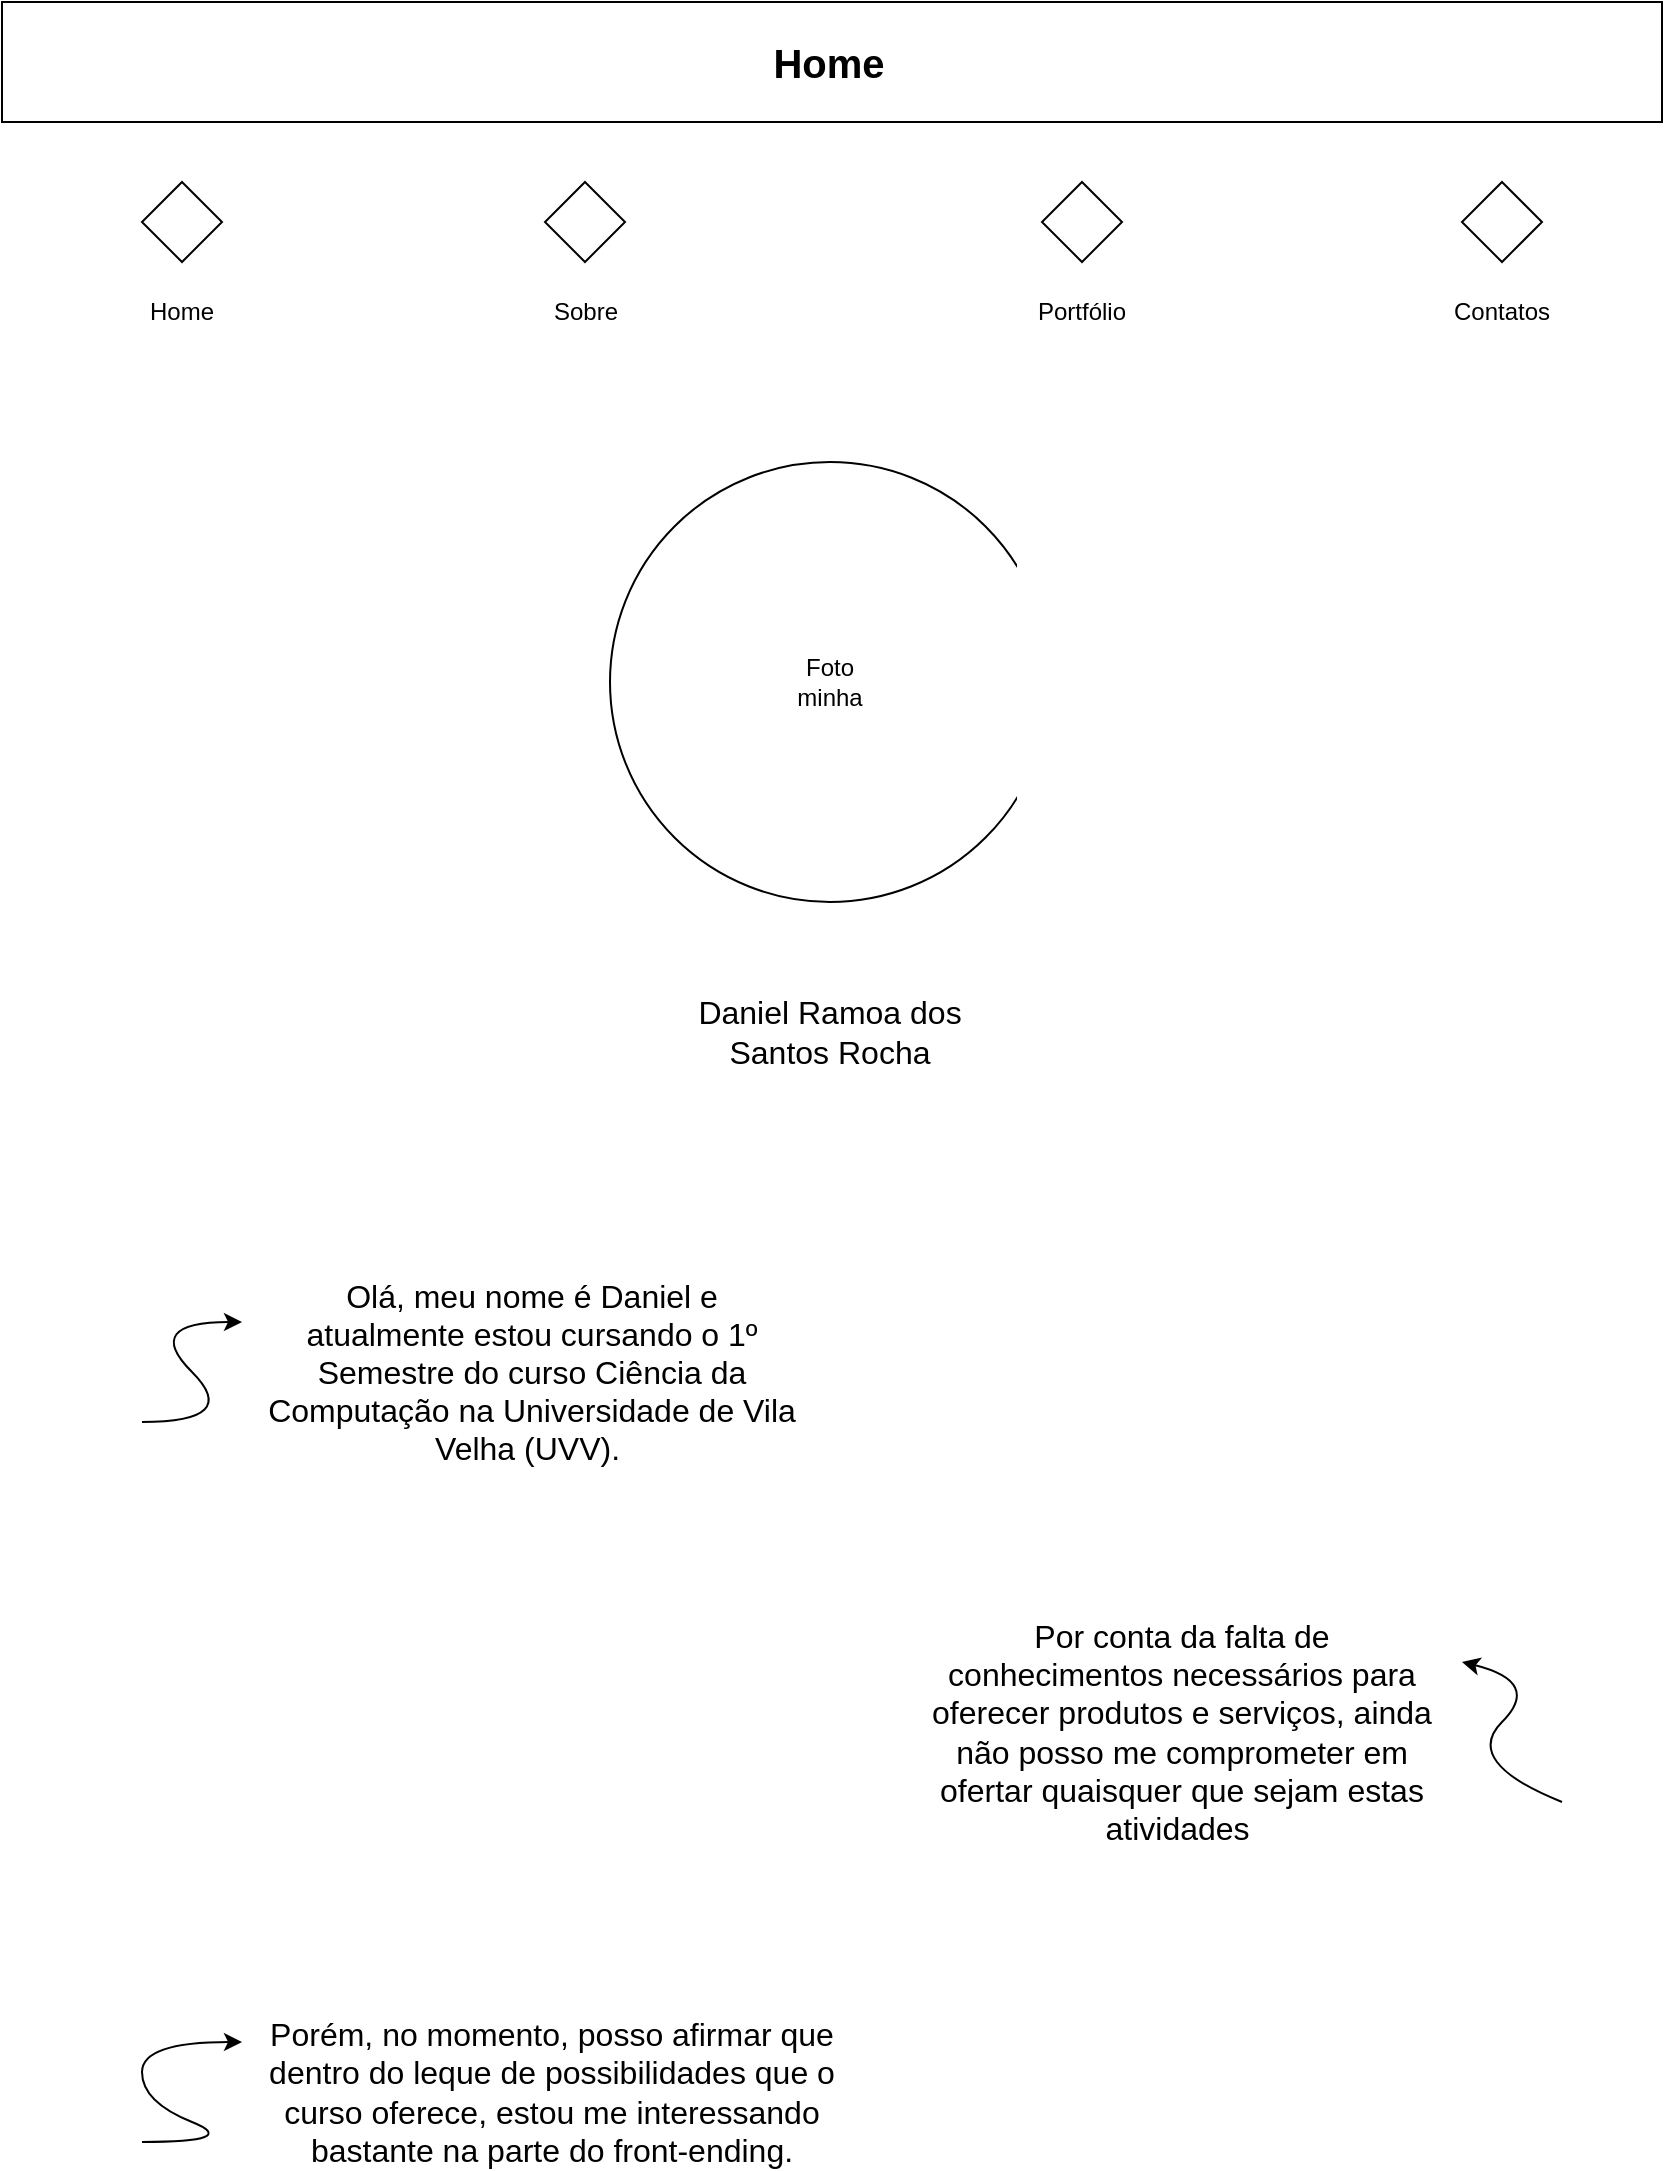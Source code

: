 <mxfile version="24.7.8">
  <diagram name="Página-1" id="0M3PWV4N1hvaJ91ZI4oT">
    <mxGraphModel dx="996" dy="522" grid="1" gridSize="10" guides="1" tooltips="1" connect="1" arrows="1" fold="1" page="1" pageScale="1" pageWidth="827" pageHeight="1169" math="0" shadow="0">
      <root>
        <mxCell id="0" />
        <mxCell id="1" parent="0" />
        <mxCell id="ut1JCKEDM2ATsum3ZU6a-1" value="" style="rounded=0;whiteSpace=wrap;html=1;" vertex="1" parent="1">
          <mxGeometry width="830" height="60" as="geometry" />
        </mxCell>
        <mxCell id="ut1JCKEDM2ATsum3ZU6a-10" value="&lt;font style=&quot;font-size: 16px;&quot;&gt;Daniel Ramoa dos Santos Rocha&lt;/font&gt;" style="text;html=1;align=center;verticalAlign=middle;whiteSpace=wrap;rounded=0;" vertex="1" parent="1">
          <mxGeometry x="340.25" y="500" width="147.5" height="30" as="geometry" />
        </mxCell>
        <mxCell id="ut1JCKEDM2ATsum3ZU6a-11" value="&lt;span style=&quot;font-size: 20px;&quot;&gt;&lt;b&gt;Home&lt;/b&gt;&lt;/span&gt;" style="text;html=1;align=center;verticalAlign=middle;whiteSpace=wrap;rounded=0;" vertex="1" parent="1">
          <mxGeometry x="311" y="15" width="205" height="30" as="geometry" />
        </mxCell>
        <mxCell id="ut1JCKEDM2ATsum3ZU6a-13" value="" style="rhombus;whiteSpace=wrap;html=1;" vertex="1" parent="1">
          <mxGeometry x="271.5" y="90" width="40" height="40" as="geometry" />
        </mxCell>
        <mxCell id="ut1JCKEDM2ATsum3ZU6a-14" value="" style="rhombus;whiteSpace=wrap;html=1;" vertex="1" parent="1">
          <mxGeometry x="520" y="90" width="40" height="40" as="geometry" />
        </mxCell>
        <mxCell id="ut1JCKEDM2ATsum3ZU6a-15" value="" style="rhombus;whiteSpace=wrap;html=1;" vertex="1" parent="1">
          <mxGeometry x="730" y="90" width="40" height="40" as="geometry" />
        </mxCell>
        <mxCell id="ut1JCKEDM2ATsum3ZU6a-17" value="" style="rhombus;whiteSpace=wrap;html=1;" vertex="1" parent="1">
          <mxGeometry x="70" y="90" width="40" height="40" as="geometry" />
        </mxCell>
        <mxCell id="ut1JCKEDM2ATsum3ZU6a-18" value="Home" style="text;html=1;align=center;verticalAlign=middle;whiteSpace=wrap;rounded=0;" vertex="1" parent="1">
          <mxGeometry x="60" y="140" width="60" height="30" as="geometry" />
        </mxCell>
        <mxCell id="ut1JCKEDM2ATsum3ZU6a-19" value="Sobre" style="text;html=1;align=center;verticalAlign=middle;whiteSpace=wrap;rounded=0;" vertex="1" parent="1">
          <mxGeometry x="261.5" y="140" width="60" height="30" as="geometry" />
        </mxCell>
        <mxCell id="ut1JCKEDM2ATsum3ZU6a-20" value="Portfólio" style="text;html=1;align=center;verticalAlign=middle;whiteSpace=wrap;rounded=0;" vertex="1" parent="1">
          <mxGeometry x="510" y="140" width="60" height="30" as="geometry" />
        </mxCell>
        <mxCell id="ut1JCKEDM2ATsum3ZU6a-21" value="Contatos" style="text;html=1;align=center;verticalAlign=middle;whiteSpace=wrap;rounded=0;" vertex="1" parent="1">
          <mxGeometry x="720" y="140" width="60" height="30" as="geometry" />
        </mxCell>
        <mxCell id="ut1JCKEDM2ATsum3ZU6a-22" value="" style="group" vertex="1" connectable="0" parent="1">
          <mxGeometry x="304" y="230" width="220" height="220" as="geometry" />
        </mxCell>
        <mxCell id="ut1JCKEDM2ATsum3ZU6a-8" value="" style="ellipse;whiteSpace=wrap;html=1;aspect=fixed;" vertex="1" parent="ut1JCKEDM2ATsum3ZU6a-22">
          <mxGeometry width="220" height="220" as="geometry" />
        </mxCell>
        <mxCell id="ut1JCKEDM2ATsum3ZU6a-9" value="Foto minha" style="text;html=1;align=center;verticalAlign=middle;whiteSpace=wrap;rounded=0;" vertex="1" parent="ut1JCKEDM2ATsum3ZU6a-22">
          <mxGeometry x="80" y="95" width="60" height="30" as="geometry" />
        </mxCell>
        <mxCell id="ut1JCKEDM2ATsum3ZU6a-23" value="&lt;span style=&quot;font-size: 16px;&quot;&gt;Olá, meu nome é Daniel e atualmente estou cursando o 1º Semestre do curso Ciência da Computação na Universidade de Vila Velha (UVV).&amp;nbsp;&lt;/span&gt;" style="text;html=1;align=center;verticalAlign=middle;whiteSpace=wrap;rounded=0;" vertex="1" parent="1">
          <mxGeometry x="130" y="670" width="270" height="30" as="geometry" />
        </mxCell>
        <mxCell id="ut1JCKEDM2ATsum3ZU6a-26" value="" style="curved=1;endArrow=classic;html=1;rounded=0;" edge="1" parent="1">
          <mxGeometry width="50" height="50" relative="1" as="geometry">
            <mxPoint x="70" y="710" as="sourcePoint" />
            <mxPoint x="120" y="660" as="targetPoint" />
            <Array as="points">
              <mxPoint x="120" y="710" />
              <mxPoint x="70" y="660" />
            </Array>
          </mxGeometry>
        </mxCell>
        <mxCell id="ut1JCKEDM2ATsum3ZU6a-27" value="" style="curved=1;endArrow=classic;html=1;rounded=0;" edge="1" parent="1">
          <mxGeometry width="50" height="50" relative="1" as="geometry">
            <mxPoint x="780" y="900" as="sourcePoint" />
            <mxPoint x="730" y="830" as="targetPoint" />
            <Array as="points">
              <mxPoint x="730" y="880" />
              <mxPoint x="770" y="840" />
            </Array>
          </mxGeometry>
        </mxCell>
        <mxCell id="ut1JCKEDM2ATsum3ZU6a-29" value="&lt;span style=&quot;font-size: 16px;&quot;&gt;Por conta da falta de conhecimentos necessários para oferecer produtos e serviços, ainda não posso me comprometer em ofertar quaisquer que sejam estas atividades&amp;nbsp;&lt;/span&gt;" style="text;html=1;align=center;verticalAlign=middle;whiteSpace=wrap;rounded=0;" vertex="1" parent="1">
          <mxGeometry x="460" y="850" width="260" height="30" as="geometry" />
        </mxCell>
        <mxCell id="ut1JCKEDM2ATsum3ZU6a-30" value="" style="curved=1;endArrow=classic;html=1;rounded=0;" edge="1" parent="1">
          <mxGeometry width="50" height="50" relative="1" as="geometry">
            <mxPoint x="70" y="1070" as="sourcePoint" />
            <mxPoint x="120" y="1020" as="targetPoint" />
            <Array as="points">
              <mxPoint x="120" y="1070" />
              <mxPoint x="70" y="1050" />
              <mxPoint x="70" y="1020" />
            </Array>
          </mxGeometry>
        </mxCell>
        <mxCell id="ut1JCKEDM2ATsum3ZU6a-32" value="&lt;span style=&quot;font-size: 16px;&quot;&gt;Porém, no momento, posso afirmar que dentro do leque de possibilidades que o curso oferece, estou me interessando bastante na parte do front-ending.&lt;/span&gt;" style="text;html=1;align=center;verticalAlign=middle;whiteSpace=wrap;rounded=0;" vertex="1" parent="1">
          <mxGeometry x="130" y="1030" width="290" height="30" as="geometry" />
        </mxCell>
      </root>
    </mxGraphModel>
  </diagram>
</mxfile>
